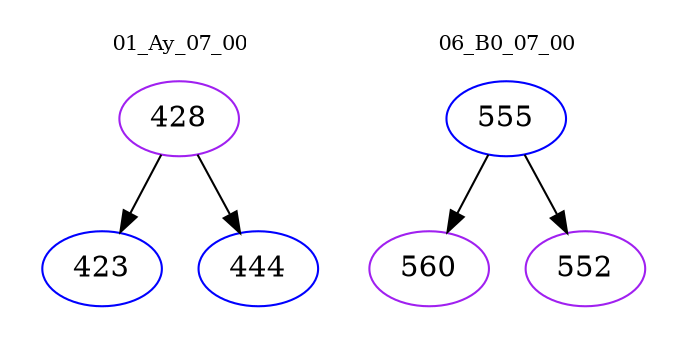 digraph{
subgraph cluster_0 {
color = white
label = "01_Ay_07_00";
fontsize=10;
T0_428 [label="428", color="purple"]
T0_428 -> T0_423 [color="black"]
T0_423 [label="423", color="blue"]
T0_428 -> T0_444 [color="black"]
T0_444 [label="444", color="blue"]
}
subgraph cluster_1 {
color = white
label = "06_B0_07_00";
fontsize=10;
T1_555 [label="555", color="blue"]
T1_555 -> T1_560 [color="black"]
T1_560 [label="560", color="purple"]
T1_555 -> T1_552 [color="black"]
T1_552 [label="552", color="purple"]
}
}
